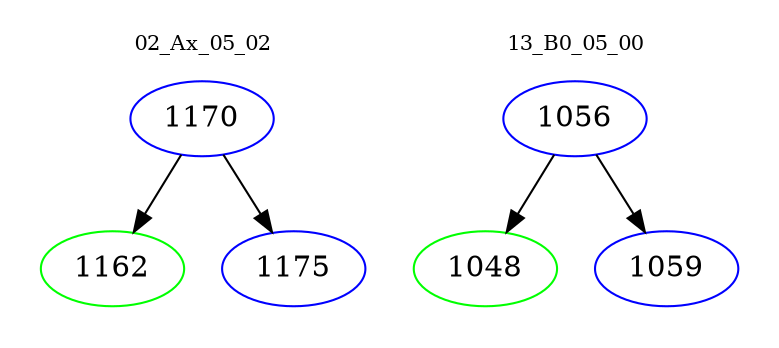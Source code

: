 digraph{
subgraph cluster_0 {
color = white
label = "02_Ax_05_02";
fontsize=10;
T0_1170 [label="1170", color="blue"]
T0_1170 -> T0_1162 [color="black"]
T0_1162 [label="1162", color="green"]
T0_1170 -> T0_1175 [color="black"]
T0_1175 [label="1175", color="blue"]
}
subgraph cluster_1 {
color = white
label = "13_B0_05_00";
fontsize=10;
T1_1056 [label="1056", color="blue"]
T1_1056 -> T1_1048 [color="black"]
T1_1048 [label="1048", color="green"]
T1_1056 -> T1_1059 [color="black"]
T1_1059 [label="1059", color="blue"]
}
}

